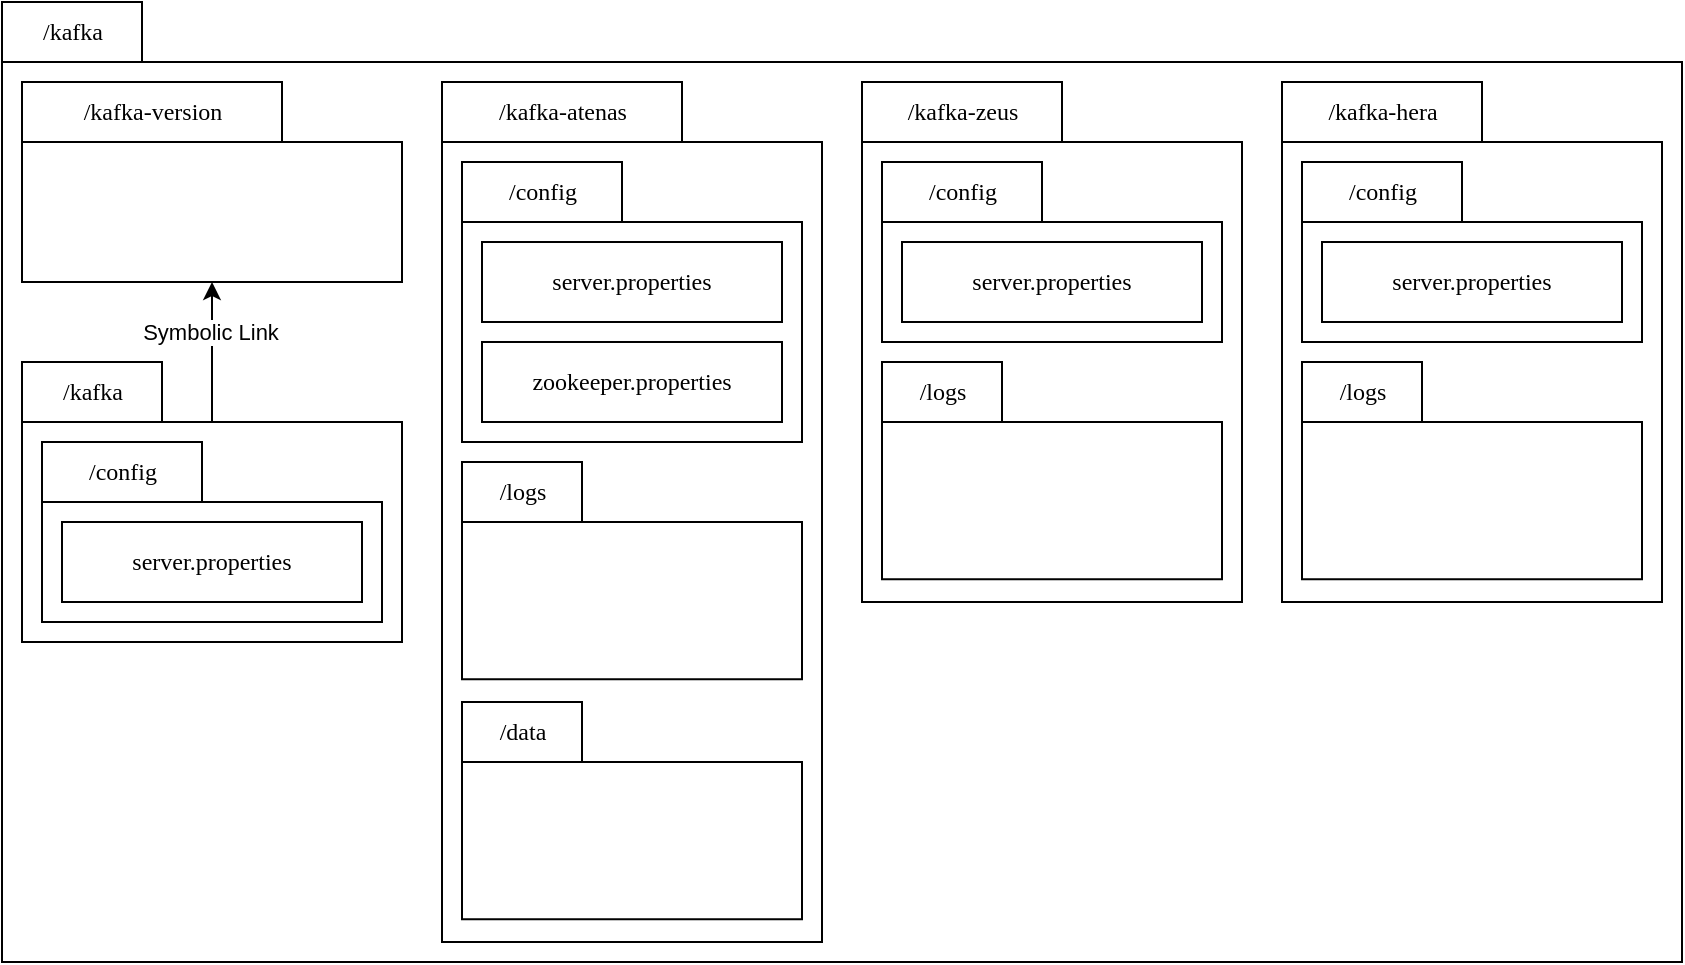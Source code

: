 <mxfile version="21.2.3" type="device">
  <diagram name="Página-1" id="McC18mHyigtp4xMmwLGK">
    <mxGraphModel dx="4189" dy="2653" grid="1" gridSize="10" guides="1" tooltips="1" connect="1" arrows="1" fold="1" page="1" pageScale="1" pageWidth="827" pageHeight="1169" math="0" shadow="0">
      <root>
        <mxCell id="0" />
        <mxCell id="1" parent="0" />
        <mxCell id="4eMh8sICQelmCYtXGzx7-4" value="" style="shape=folder;fontStyle=1;spacingTop=10;tabWidth=70;tabHeight=30;tabPosition=left;html=1;whiteSpace=wrap;" vertex="1" parent="1">
          <mxGeometry x="10" y="-1160" width="840" height="480" as="geometry" />
        </mxCell>
        <mxCell id="4eMh8sICQelmCYtXGzx7-5" value="/kafka" style="text;html=1;align=center;verticalAlign=middle;resizable=0;points=[];autosize=1;strokeColor=none;fillColor=none;fontFamily=Georgia;container=1;" vertex="1" parent="1">
          <mxGeometry x="10" y="-1160" width="70" height="30" as="geometry" />
        </mxCell>
        <mxCell id="4eMh8sICQelmCYtXGzx7-6" value="" style="group" vertex="1" connectable="0" parent="1">
          <mxGeometry x="20" y="-1120" width="190" height="100" as="geometry" />
        </mxCell>
        <mxCell id="4eMh8sICQelmCYtXGzx7-7" value="" style="shape=folder;fontStyle=1;spacingTop=10;tabWidth=130;tabHeight=30;tabPosition=left;html=1;whiteSpace=wrap;" vertex="1" parent="4eMh8sICQelmCYtXGzx7-6">
          <mxGeometry width="190" height="100" as="geometry" />
        </mxCell>
        <mxCell id="4eMh8sICQelmCYtXGzx7-8" value="/kafka-version" style="text;html=1;align=center;verticalAlign=middle;resizable=0;points=[];autosize=1;strokeColor=none;fillColor=none;fontFamily=Georgia;container=1;" vertex="1" parent="4eMh8sICQelmCYtXGzx7-6">
          <mxGeometry width="130" height="30" as="geometry" />
        </mxCell>
        <mxCell id="4eMh8sICQelmCYtXGzx7-9" style="edgeStyle=orthogonalEdgeStyle;rounded=0;orthogonalLoop=1;jettySize=auto;html=1;exitX=0;exitY=0;exitDx=130;exitDy=30;exitPerimeter=0;" edge="1" parent="1" source="4eMh8sICQelmCYtXGzx7-37" target="4eMh8sICQelmCYtXGzx7-7">
          <mxGeometry relative="1" as="geometry">
            <Array as="points">
              <mxPoint x="115" y="-950" />
            </Array>
          </mxGeometry>
        </mxCell>
        <mxCell id="4eMh8sICQelmCYtXGzx7-10" value="&lt;div&gt;Symbolic Link&lt;/div&gt;" style="edgeLabel;html=1;align=center;verticalAlign=middle;resizable=0;points=[];" vertex="1" connectable="0" parent="4eMh8sICQelmCYtXGzx7-9">
          <mxGeometry x="-0.375" y="1" relative="1" as="geometry">
            <mxPoint x="-3" y="-46" as="offset" />
          </mxGeometry>
        </mxCell>
        <mxCell id="4eMh8sICQelmCYtXGzx7-11" value="" style="group" vertex="1" connectable="0" parent="1">
          <mxGeometry x="650" y="-1120" width="190" height="430" as="geometry" />
        </mxCell>
        <mxCell id="4eMh8sICQelmCYtXGzx7-12" value="" style="shape=folder;fontStyle=1;spacingTop=10;tabWidth=100;tabHeight=30;tabPosition=left;html=1;whiteSpace=wrap;" vertex="1" parent="4eMh8sICQelmCYtXGzx7-11">
          <mxGeometry width="190" height="260" as="geometry" />
        </mxCell>
        <mxCell id="4eMh8sICQelmCYtXGzx7-13" value="/kafka-hera" style="text;html=1;align=center;verticalAlign=middle;resizable=0;points=[];autosize=1;strokeColor=none;fillColor=none;fontFamily=Georgia;container=1;" vertex="1" parent="4eMh8sICQelmCYtXGzx7-11">
          <mxGeometry width="100" height="30" as="geometry" />
        </mxCell>
        <mxCell id="4eMh8sICQelmCYtXGzx7-14" value="" style="group" vertex="1" connectable="0" parent="4eMh8sICQelmCYtXGzx7-11">
          <mxGeometry x="10" y="39.996" width="170" height="258.573" as="geometry" />
        </mxCell>
        <mxCell id="4eMh8sICQelmCYtXGzx7-15" value="" style="shape=folder;fontStyle=1;spacingTop=10;tabWidth=80;tabHeight=30;tabPosition=left;html=1;whiteSpace=wrap;" vertex="1" parent="4eMh8sICQelmCYtXGzx7-14">
          <mxGeometry width="170" height="90" as="geometry" />
        </mxCell>
        <mxCell id="4eMh8sICQelmCYtXGzx7-16" value="/config" style="text;html=1;align=center;verticalAlign=middle;resizable=0;points=[];autosize=1;strokeColor=none;fillColor=none;fontFamily=Georgia;container=1;" vertex="1" parent="4eMh8sICQelmCYtXGzx7-14">
          <mxGeometry width="80" height="30" as="geometry" />
        </mxCell>
        <mxCell id="4eMh8sICQelmCYtXGzx7-17" value="server.properties" style="html=1;whiteSpace=wrap;fontFamily=Georgia;" vertex="1" parent="4eMh8sICQelmCYtXGzx7-14">
          <mxGeometry x="10" y="40.01" width="150" height="39.99" as="geometry" />
        </mxCell>
        <mxCell id="4eMh8sICQelmCYtXGzx7-21" value="" style="group" vertex="1" connectable="0" parent="4eMh8sICQelmCYtXGzx7-14">
          <mxGeometry y="100.001" width="170" height="108.571" as="geometry" />
        </mxCell>
        <mxCell id="4eMh8sICQelmCYtXGzx7-22" value="" style="shape=folder;fontStyle=1;spacingTop=10;tabWidth=60;tabHeight=30;tabPosition=left;html=1;whiteSpace=wrap;" vertex="1" parent="4eMh8sICQelmCYtXGzx7-21">
          <mxGeometry width="170" height="108.571" as="geometry" />
        </mxCell>
        <mxCell id="4eMh8sICQelmCYtXGzx7-23" value="/logs" style="text;html=1;align=center;verticalAlign=middle;resizable=0;points=[];autosize=1;strokeColor=none;fillColor=none;fontFamily=Georgia;container=1;" vertex="1" parent="4eMh8sICQelmCYtXGzx7-21">
          <mxGeometry width="60" height="30" as="geometry" />
        </mxCell>
        <mxCell id="4eMh8sICQelmCYtXGzx7-35" value="" style="group" vertex="1" connectable="0" parent="1">
          <mxGeometry x="20" y="-980" width="190" height="280" as="geometry" />
        </mxCell>
        <mxCell id="4eMh8sICQelmCYtXGzx7-36" value="" style="group" vertex="1" connectable="0" parent="4eMh8sICQelmCYtXGzx7-35">
          <mxGeometry width="190" height="280" as="geometry" />
        </mxCell>
        <mxCell id="4eMh8sICQelmCYtXGzx7-37" value="" style="shape=folder;fontStyle=1;spacingTop=10;tabWidth=70;tabHeight=30;tabPosition=left;html=1;whiteSpace=wrap;" vertex="1" parent="4eMh8sICQelmCYtXGzx7-36">
          <mxGeometry width="190" height="140" as="geometry" />
        </mxCell>
        <mxCell id="4eMh8sICQelmCYtXGzx7-38" value="/kafka" style="text;html=1;align=center;verticalAlign=middle;resizable=0;points=[];autosize=1;strokeColor=none;fillColor=none;fontFamily=Georgia;container=1;" vertex="1" parent="4eMh8sICQelmCYtXGzx7-36">
          <mxGeometry width="70" height="30" as="geometry" />
        </mxCell>
        <mxCell id="4eMh8sICQelmCYtXGzx7-42" value="" style="group" vertex="1" connectable="0" parent="4eMh8sICQelmCYtXGzx7-35">
          <mxGeometry x="10" y="40" width="170" height="140" as="geometry" />
        </mxCell>
        <mxCell id="4eMh8sICQelmCYtXGzx7-43" value="" style="shape=folder;fontStyle=1;spacingTop=10;tabWidth=80;tabHeight=30;tabPosition=left;html=1;whiteSpace=wrap;" vertex="1" parent="4eMh8sICQelmCYtXGzx7-42">
          <mxGeometry width="170" height="90" as="geometry" />
        </mxCell>
        <mxCell id="4eMh8sICQelmCYtXGzx7-44" value="/config" style="text;html=1;align=center;verticalAlign=middle;resizable=0;points=[];autosize=1;strokeColor=none;fillColor=none;fontFamily=Georgia;container=1;" vertex="1" parent="4eMh8sICQelmCYtXGzx7-42">
          <mxGeometry width="80" height="30" as="geometry" />
        </mxCell>
        <mxCell id="4eMh8sICQelmCYtXGzx7-45" value="server.properties" style="html=1;whiteSpace=wrap;fontFamily=Georgia;" vertex="1" parent="4eMh8sICQelmCYtXGzx7-42">
          <mxGeometry x="10" y="40" width="150" height="40" as="geometry" />
        </mxCell>
        <mxCell id="4eMh8sICQelmCYtXGzx7-61" value="" style="group" vertex="1" connectable="0" parent="1">
          <mxGeometry x="230" y="-1120" width="190" height="430" as="geometry" />
        </mxCell>
        <mxCell id="4eMh8sICQelmCYtXGzx7-62" value="" style="shape=folder;fontStyle=1;spacingTop=10;tabWidth=120;tabHeight=30;tabPosition=left;html=1;whiteSpace=wrap;" vertex="1" parent="4eMh8sICQelmCYtXGzx7-61">
          <mxGeometry width="190" height="430" as="geometry" />
        </mxCell>
        <mxCell id="4eMh8sICQelmCYtXGzx7-63" value="/kafka-atenas" style="text;html=1;align=center;verticalAlign=middle;resizable=0;points=[];autosize=1;strokeColor=none;fillColor=none;fontFamily=Georgia;container=1;" vertex="1" parent="4eMh8sICQelmCYtXGzx7-61">
          <mxGeometry width="120" height="30" as="geometry" />
        </mxCell>
        <mxCell id="4eMh8sICQelmCYtXGzx7-64" value="" style="group" vertex="1" connectable="0" parent="4eMh8sICQelmCYtXGzx7-61">
          <mxGeometry x="10" y="39.996" width="170" height="258.573" as="geometry" />
        </mxCell>
        <mxCell id="4eMh8sICQelmCYtXGzx7-65" value="" style="shape=folder;fontStyle=1;spacingTop=10;tabWidth=80;tabHeight=30;tabPosition=left;html=1;whiteSpace=wrap;" vertex="1" parent="4eMh8sICQelmCYtXGzx7-64">
          <mxGeometry width="170" height="140" as="geometry" />
        </mxCell>
        <mxCell id="4eMh8sICQelmCYtXGzx7-66" value="/config" style="text;html=1;align=center;verticalAlign=middle;resizable=0;points=[];autosize=1;strokeColor=none;fillColor=none;fontFamily=Georgia;container=1;" vertex="1" parent="4eMh8sICQelmCYtXGzx7-64">
          <mxGeometry width="80" height="30" as="geometry" />
        </mxCell>
        <mxCell id="4eMh8sICQelmCYtXGzx7-67" value="server.properties" style="html=1;whiteSpace=wrap;fontFamily=Georgia;" vertex="1" parent="4eMh8sICQelmCYtXGzx7-64">
          <mxGeometry x="10" y="40.01" width="150" height="39.99" as="geometry" />
        </mxCell>
        <mxCell id="4eMh8sICQelmCYtXGzx7-68" value="zookeeper.properties" style="html=1;whiteSpace=wrap;fontFamily=Georgia;" vertex="1" parent="4eMh8sICQelmCYtXGzx7-64">
          <mxGeometry x="10" y="90" width="150" height="40" as="geometry" />
        </mxCell>
        <mxCell id="4eMh8sICQelmCYtXGzx7-69" value="" style="group" vertex="1" connectable="0" parent="4eMh8sICQelmCYtXGzx7-64">
          <mxGeometry y="150.001" width="170" height="108.571" as="geometry" />
        </mxCell>
        <mxCell id="4eMh8sICQelmCYtXGzx7-70" value="" style="shape=folder;fontStyle=1;spacingTop=10;tabWidth=60;tabHeight=30;tabPosition=left;html=1;whiteSpace=wrap;" vertex="1" parent="4eMh8sICQelmCYtXGzx7-69">
          <mxGeometry width="170" height="108.571" as="geometry" />
        </mxCell>
        <mxCell id="4eMh8sICQelmCYtXGzx7-71" value="/logs" style="text;html=1;align=center;verticalAlign=middle;resizable=0;points=[];autosize=1;strokeColor=none;fillColor=none;fontFamily=Georgia;container=1;" vertex="1" parent="4eMh8sICQelmCYtXGzx7-69">
          <mxGeometry width="60" height="30" as="geometry" />
        </mxCell>
        <mxCell id="4eMh8sICQelmCYtXGzx7-72" value="" style="group" vertex="1" connectable="0" parent="4eMh8sICQelmCYtXGzx7-61">
          <mxGeometry x="10" y="309.997" width="170" height="108.571" as="geometry" />
        </mxCell>
        <mxCell id="4eMh8sICQelmCYtXGzx7-73" value="" style="shape=folder;fontStyle=1;spacingTop=10;tabWidth=60;tabHeight=30;tabPosition=left;html=1;whiteSpace=wrap;" vertex="1" parent="4eMh8sICQelmCYtXGzx7-72">
          <mxGeometry width="170" height="108.571" as="geometry" />
        </mxCell>
        <mxCell id="4eMh8sICQelmCYtXGzx7-74" value="/data" style="text;html=1;align=center;verticalAlign=middle;resizable=0;points=[];autosize=1;strokeColor=none;fillColor=none;fontFamily=Georgia;container=1;" vertex="1" parent="4eMh8sICQelmCYtXGzx7-72">
          <mxGeometry width="60" height="30" as="geometry" />
        </mxCell>
        <mxCell id="4eMh8sICQelmCYtXGzx7-75" value="" style="shape=folder;fontStyle=1;spacingTop=10;tabWidth=100;tabHeight=30;tabPosition=left;html=1;whiteSpace=wrap;" vertex="1" parent="1">
          <mxGeometry x="440" y="-1120" width="190" height="260" as="geometry" />
        </mxCell>
        <mxCell id="4eMh8sICQelmCYtXGzx7-76" value="/kafka-zeus" style="text;html=1;align=center;verticalAlign=middle;resizable=0;points=[];autosize=1;strokeColor=none;fillColor=none;fontFamily=Georgia;container=1;" vertex="1" parent="1">
          <mxGeometry x="440" y="-1120" width="100" height="30" as="geometry" />
        </mxCell>
        <mxCell id="4eMh8sICQelmCYtXGzx7-77" value="" style="group" vertex="1" connectable="0" parent="1">
          <mxGeometry x="450" y="-1080.004" width="170" height="258.573" as="geometry" />
        </mxCell>
        <mxCell id="4eMh8sICQelmCYtXGzx7-78" value="" style="shape=folder;fontStyle=1;spacingTop=10;tabWidth=80;tabHeight=30;tabPosition=left;html=1;whiteSpace=wrap;" vertex="1" parent="4eMh8sICQelmCYtXGzx7-77">
          <mxGeometry width="170" height="90" as="geometry" />
        </mxCell>
        <mxCell id="4eMh8sICQelmCYtXGzx7-79" value="/config" style="text;html=1;align=center;verticalAlign=middle;resizable=0;points=[];autosize=1;strokeColor=none;fillColor=none;fontFamily=Georgia;container=1;" vertex="1" parent="4eMh8sICQelmCYtXGzx7-77">
          <mxGeometry width="80" height="30" as="geometry" />
        </mxCell>
        <mxCell id="4eMh8sICQelmCYtXGzx7-80" value="server.properties" style="html=1;whiteSpace=wrap;fontFamily=Georgia;" vertex="1" parent="4eMh8sICQelmCYtXGzx7-77">
          <mxGeometry x="10" y="40.01" width="150" height="39.99" as="geometry" />
        </mxCell>
        <mxCell id="4eMh8sICQelmCYtXGzx7-81" value="" style="group" vertex="1" connectable="0" parent="4eMh8sICQelmCYtXGzx7-77">
          <mxGeometry y="100.001" width="170" height="108.571" as="geometry" />
        </mxCell>
        <mxCell id="4eMh8sICQelmCYtXGzx7-82" value="" style="shape=folder;fontStyle=1;spacingTop=10;tabWidth=60;tabHeight=30;tabPosition=left;html=1;whiteSpace=wrap;" vertex="1" parent="4eMh8sICQelmCYtXGzx7-81">
          <mxGeometry width="170" height="108.571" as="geometry" />
        </mxCell>
        <mxCell id="4eMh8sICQelmCYtXGzx7-83" value="/logs" style="text;html=1;align=center;verticalAlign=middle;resizable=0;points=[];autosize=1;strokeColor=none;fillColor=none;fontFamily=Georgia;container=1;" vertex="1" parent="4eMh8sICQelmCYtXGzx7-81">
          <mxGeometry width="60" height="30" as="geometry" />
        </mxCell>
      </root>
    </mxGraphModel>
  </diagram>
</mxfile>
